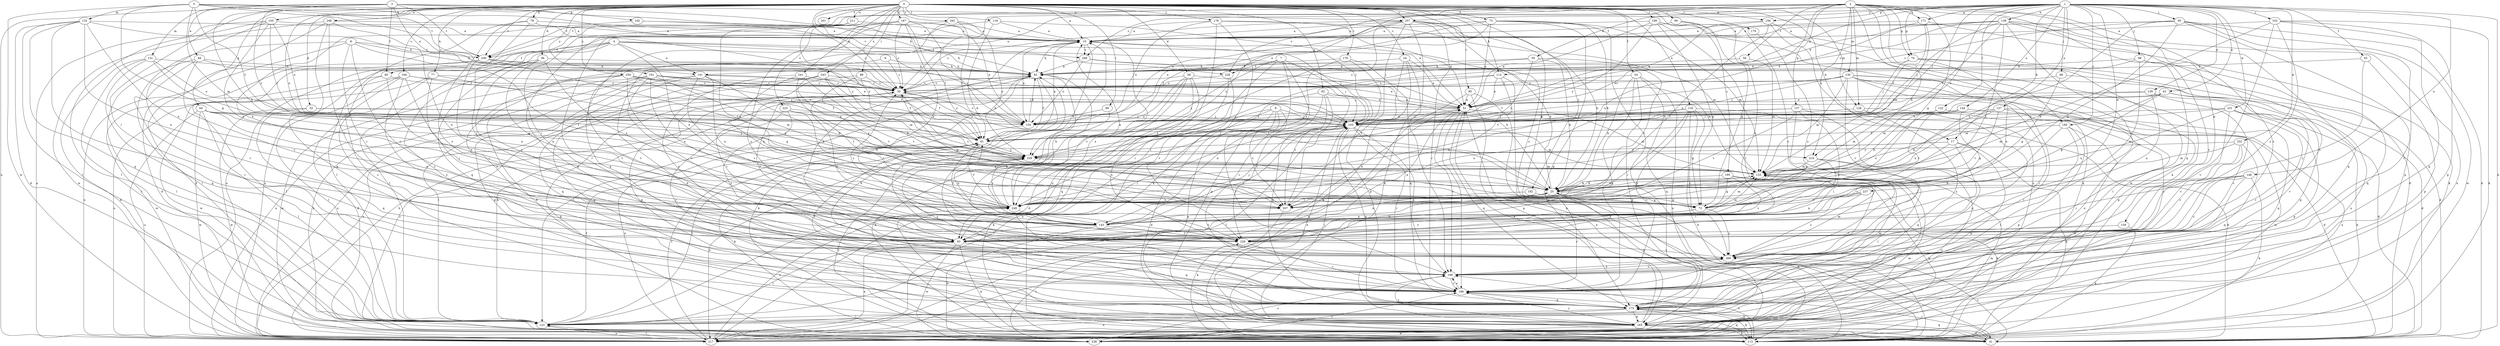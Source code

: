 strict digraph  {
0;
1;
2;
3;
4;
5;
6;
7;
8;
9;
10;
17;
20;
24;
30;
32;
36;
38;
41;
43;
48;
51;
54;
55;
56;
59;
60;
61;
62;
64;
70;
72;
73;
77;
78;
82;
85;
86;
88;
90;
93;
95;
96;
98;
102;
103;
105;
112;
113;
118;
122;
123;
128;
130;
131;
132;
133;
135;
137;
138;
139;
141;
143;
144;
149;
154;
156;
157;
159;
162;
165;
167;
171;
175;
176;
178;
179;
180;
182;
185;
186;
191;
194;
195;
196;
201;
206;
207;
211;
216;
217;
225;
226;
228;
231;
232;
237;
238;
241;
243;
248;
249;
250;
257;
259;
262;
268;
269;
0 -> 10  [label=a];
0 -> 17  [label=b];
0 -> 24  [label=c];
0 -> 30  [label=c];
0 -> 32  [label=d];
0 -> 36  [label=d];
0 -> 38  [label=d];
0 -> 54  [label=f];
0 -> 62  [label=g];
0 -> 64  [label=g];
0 -> 73  [label=h];
0 -> 77  [label=h];
0 -> 78  [label=h];
0 -> 82  [label=h];
0 -> 85  [label=i];
0 -> 86  [label=i];
0 -> 88  [label=i];
0 -> 90  [label=i];
0 -> 93  [label=i];
0 -> 105  [label=k];
0 -> 112  [label=k];
0 -> 118  [label=l];
0 -> 128  [label=m];
0 -> 135  [label=n];
0 -> 156  [label=p];
0 -> 167  [label=q];
0 -> 176  [label=r];
0 -> 178  [label=r];
0 -> 179  [label=r];
0 -> 180  [label=r];
0 -> 182  [label=r];
0 -> 191  [label=s];
0 -> 194  [label=s];
0 -> 195  [label=s];
0 -> 201  [label=t];
0 -> 206  [label=t];
0 -> 211  [label=u];
0 -> 216  [label=u];
0 -> 225  [label=v];
0 -> 241  [label=x];
0 -> 243  [label=x];
0 -> 248  [label=x];
0 -> 250  [label=y];
0 -> 257  [label=y];
0 -> 262  [label=z];
1 -> 17  [label=b];
1 -> 41  [label=d];
1 -> 43  [label=e];
1 -> 55  [label=f];
1 -> 70  [label=g];
1 -> 95  [label=j];
1 -> 96  [label=j];
1 -> 98  [label=j];
1 -> 102  [label=j];
1 -> 103  [label=j];
1 -> 112  [label=k];
1 -> 122  [label=l];
1 -> 137  [label=n];
1 -> 138  [label=n];
1 -> 139  [label=n];
1 -> 141  [label=n];
1 -> 144  [label=o];
1 -> 149  [label=o];
1 -> 156  [label=p];
1 -> 171  [label=q];
1 -> 185  [label=r];
1 -> 206  [label=t];
1 -> 216  [label=u];
1 -> 231  [label=w];
1 -> 232  [label=w];
1 -> 237  [label=w];
1 -> 257  [label=y];
2 -> 20  [label=b];
2 -> 30  [label=c];
2 -> 56  [label=f];
2 -> 59  [label=f];
2 -> 70  [label=g];
2 -> 72  [label=g];
2 -> 113  [label=k];
2 -> 128  [label=m];
2 -> 130  [label=m];
2 -> 154  [label=o];
2 -> 157  [label=p];
2 -> 159  [label=p];
2 -> 171  [label=q];
2 -> 175  [label=q];
2 -> 185  [label=r];
2 -> 196  [label=s];
2 -> 206  [label=t];
2 -> 216  [label=u];
2 -> 226  [label=v];
2 -> 249  [label=x];
2 -> 268  [label=z];
3 -> 20  [label=b];
3 -> 48  [label=e];
3 -> 51  [label=e];
3 -> 60  [label=f];
3 -> 131  [label=m];
3 -> 141  [label=n];
3 -> 162  [label=p];
3 -> 206  [label=t];
3 -> 217  [label=u];
3 -> 257  [label=y];
3 -> 259  [label=y];
4 -> 60  [label=f];
4 -> 82  [label=h];
4 -> 123  [label=l];
4 -> 141  [label=n];
4 -> 154  [label=o];
4 -> 175  [label=q];
4 -> 206  [label=t];
4 -> 249  [label=x];
4 -> 268  [label=z];
5 -> 30  [label=c];
5 -> 51  [label=e];
5 -> 61  [label=f];
5 -> 72  [label=g];
5 -> 132  [label=m];
5 -> 133  [label=m];
5 -> 206  [label=t];
5 -> 226  [label=v];
5 -> 238  [label=w];
6 -> 30  [label=c];
6 -> 41  [label=d];
6 -> 82  [label=h];
7 -> 93  [label=i];
7 -> 103  [label=j];
7 -> 165  [label=p];
7 -> 186  [label=r];
7 -> 226  [label=v];
7 -> 259  [label=y];
8 -> 41  [label=d];
8 -> 82  [label=h];
8 -> 93  [label=i];
8 -> 123  [label=l];
8 -> 206  [label=t];
8 -> 207  [label=t];
8 -> 228  [label=v];
9 -> 41  [label=d];
9 -> 103  [label=j];
9 -> 113  [label=k];
9 -> 123  [label=l];
9 -> 165  [label=p];
9 -> 196  [label=s];
9 -> 207  [label=t];
10 -> 82  [label=h];
10 -> 103  [label=j];
10 -> 154  [label=o];
10 -> 186  [label=r];
10 -> 228  [label=v];
10 -> 268  [label=z];
17 -> 93  [label=i];
17 -> 113  [label=k];
17 -> 165  [label=p];
17 -> 175  [label=q];
17 -> 249  [label=x];
17 -> 259  [label=y];
20 -> 10  [label=a];
20 -> 30  [label=c];
20 -> 72  [label=g];
20 -> 93  [label=i];
20 -> 133  [label=m];
20 -> 175  [label=q];
20 -> 186  [label=r];
20 -> 207  [label=t];
20 -> 249  [label=x];
24 -> 51  [label=e];
24 -> 82  [label=h];
24 -> 113  [label=k];
24 -> 196  [label=s];
24 -> 207  [label=t];
30 -> 51  [label=e];
30 -> 72  [label=g];
30 -> 93  [label=i];
30 -> 113  [label=k];
30 -> 154  [label=o];
30 -> 217  [label=u];
32 -> 103  [label=j];
32 -> 154  [label=o];
32 -> 175  [label=q];
32 -> 238  [label=w];
36 -> 82  [label=h];
36 -> 143  [label=n];
36 -> 196  [label=s];
36 -> 228  [label=v];
36 -> 249  [label=x];
38 -> 30  [label=c];
38 -> 41  [label=d];
38 -> 103  [label=j];
38 -> 175  [label=q];
38 -> 196  [label=s];
38 -> 249  [label=x];
38 -> 259  [label=y];
41 -> 103  [label=j];
41 -> 175  [label=q];
41 -> 186  [label=r];
41 -> 269  [label=z];
43 -> 41  [label=d];
43 -> 51  [label=e];
43 -> 72  [label=g];
43 -> 133  [label=m];
43 -> 154  [label=o];
43 -> 175  [label=q];
48 -> 82  [label=h];
48 -> 103  [label=j];
48 -> 123  [label=l];
48 -> 186  [label=r];
48 -> 228  [label=v];
51 -> 103  [label=j];
51 -> 133  [label=m];
51 -> 154  [label=o];
51 -> 175  [label=q];
51 -> 186  [label=r];
51 -> 196  [label=s];
54 -> 20  [label=b];
54 -> 30  [label=c];
54 -> 165  [label=p];
54 -> 175  [label=q];
54 -> 186  [label=r];
54 -> 217  [label=u];
55 -> 82  [label=h];
55 -> 165  [label=p];
55 -> 269  [label=z];
56 -> 82  [label=h];
56 -> 133  [label=m];
59 -> 20  [label=b];
59 -> 30  [label=c];
59 -> 82  [label=h];
59 -> 207  [label=t];
59 -> 259  [label=y];
60 -> 30  [label=c];
60 -> 143  [label=n];
60 -> 196  [label=s];
60 -> 238  [label=w];
61 -> 10  [label=a];
61 -> 103  [label=j];
61 -> 113  [label=k];
61 -> 123  [label=l];
61 -> 143  [label=n];
61 -> 259  [label=y];
62 -> 51  [label=e];
62 -> 143  [label=n];
62 -> 175  [label=q];
62 -> 207  [label=t];
62 -> 217  [label=u];
62 -> 228  [label=v];
64 -> 103  [label=j];
64 -> 123  [label=l];
64 -> 143  [label=n];
64 -> 207  [label=t];
64 -> 217  [label=u];
64 -> 238  [label=w];
64 -> 259  [label=y];
70 -> 41  [label=d];
70 -> 82  [label=h];
70 -> 103  [label=j];
70 -> 123  [label=l];
70 -> 143  [label=n];
72 -> 133  [label=m];
72 -> 143  [label=n];
72 -> 228  [label=v];
72 -> 269  [label=z];
73 -> 10  [label=a];
73 -> 20  [label=b];
73 -> 51  [label=e];
73 -> 61  [label=f];
73 -> 113  [label=k];
73 -> 133  [label=m];
73 -> 154  [label=o];
73 -> 175  [label=q];
77 -> 30  [label=c];
77 -> 72  [label=g];
77 -> 93  [label=i];
77 -> 165  [label=p];
77 -> 217  [label=u];
78 -> 10  [label=a];
78 -> 93  [label=i];
78 -> 123  [label=l];
78 -> 259  [label=y];
78 -> 269  [label=z];
82 -> 30  [label=c];
82 -> 61  [label=f];
82 -> 113  [label=k];
82 -> 123  [label=l];
85 -> 41  [label=d];
85 -> 51  [label=e];
85 -> 165  [label=p];
85 -> 217  [label=u];
86 -> 113  [label=k];
86 -> 154  [label=o];
88 -> 30  [label=c];
88 -> 61  [label=f];
88 -> 165  [label=p];
88 -> 207  [label=t];
90 -> 10  [label=a];
90 -> 72  [label=g];
90 -> 228  [label=v];
90 -> 269  [label=z];
93 -> 10  [label=a];
93 -> 30  [label=c];
93 -> 103  [label=j];
93 -> 113  [label=k];
93 -> 123  [label=l];
93 -> 175  [label=q];
93 -> 217  [label=u];
93 -> 238  [label=w];
95 -> 10  [label=a];
95 -> 30  [label=c];
95 -> 41  [label=d];
95 -> 72  [label=g];
95 -> 165  [label=p];
95 -> 186  [label=r];
95 -> 238  [label=w];
95 -> 249  [label=x];
96 -> 30  [label=c];
96 -> 72  [label=g];
96 -> 217  [label=u];
98 -> 51  [label=e];
98 -> 82  [label=h];
98 -> 143  [label=n];
98 -> 175  [label=q];
98 -> 228  [label=v];
102 -> 10  [label=a];
102 -> 113  [label=k];
102 -> 165  [label=p];
102 -> 175  [label=q];
102 -> 228  [label=v];
102 -> 249  [label=x];
102 -> 269  [label=z];
103 -> 61  [label=f];
103 -> 93  [label=i];
103 -> 123  [label=l];
103 -> 133  [label=m];
103 -> 175  [label=q];
103 -> 186  [label=r];
103 -> 196  [label=s];
105 -> 10  [label=a];
105 -> 61  [label=f];
105 -> 123  [label=l];
105 -> 154  [label=o];
105 -> 186  [label=r];
105 -> 217  [label=u];
105 -> 249  [label=x];
112 -> 30  [label=c];
112 -> 51  [label=e];
112 -> 113  [label=k];
112 -> 143  [label=n];
112 -> 259  [label=y];
113 -> 20  [label=b];
113 -> 30  [label=c];
113 -> 175  [label=q];
113 -> 196  [label=s];
113 -> 259  [label=y];
118 -> 10  [label=a];
118 -> 20  [label=b];
118 -> 103  [label=j];
118 -> 217  [label=u];
122 -> 133  [label=m];
122 -> 154  [label=o];
122 -> 238  [label=w];
123 -> 61  [label=f];
123 -> 82  [label=h];
123 -> 217  [label=u];
128 -> 103  [label=j];
128 -> 186  [label=r];
128 -> 196  [label=s];
130 -> 30  [label=c];
130 -> 41  [label=d];
130 -> 61  [label=f];
130 -> 103  [label=j];
130 -> 123  [label=l];
130 -> 133  [label=m];
130 -> 165  [label=p];
130 -> 186  [label=r];
130 -> 217  [label=u];
130 -> 228  [label=v];
131 -> 72  [label=g];
131 -> 82  [label=h];
131 -> 113  [label=k];
131 -> 123  [label=l];
131 -> 154  [label=o];
131 -> 175  [label=q];
132 -> 10  [label=a];
132 -> 41  [label=d];
132 -> 82  [label=h];
132 -> 93  [label=i];
132 -> 123  [label=l];
132 -> 143  [label=n];
132 -> 175  [label=q];
132 -> 249  [label=x];
133 -> 20  [label=b];
133 -> 217  [label=u];
135 -> 41  [label=d];
135 -> 61  [label=f];
135 -> 72  [label=g];
135 -> 93  [label=i];
135 -> 103  [label=j];
135 -> 113  [label=k];
135 -> 186  [label=r];
135 -> 269  [label=z];
137 -> 20  [label=b];
137 -> 154  [label=o];
137 -> 175  [label=q];
137 -> 196  [label=s];
137 -> 207  [label=t];
137 -> 249  [label=x];
138 -> 10  [label=a];
138 -> 30  [label=c];
138 -> 61  [label=f];
138 -> 82  [label=h];
138 -> 93  [label=i];
138 -> 103  [label=j];
138 -> 175  [label=q];
138 -> 196  [label=s];
138 -> 207  [label=t];
138 -> 217  [label=u];
139 -> 51  [label=e];
139 -> 133  [label=m];
139 -> 143  [label=n];
139 -> 186  [label=r];
139 -> 196  [label=s];
141 -> 20  [label=b];
141 -> 30  [label=c];
141 -> 51  [label=e];
141 -> 165  [label=p];
141 -> 175  [label=q];
141 -> 228  [label=v];
141 -> 249  [label=x];
143 -> 30  [label=c];
143 -> 51  [label=e];
143 -> 61  [label=f];
143 -> 82  [label=h];
143 -> 93  [label=i];
143 -> 103  [label=j];
143 -> 133  [label=m];
143 -> 228  [label=v];
143 -> 238  [label=w];
144 -> 20  [label=b];
144 -> 72  [label=g];
144 -> 103  [label=j];
144 -> 154  [label=o];
144 -> 207  [label=t];
144 -> 217  [label=u];
144 -> 249  [label=x];
149 -> 20  [label=b];
149 -> 93  [label=i];
149 -> 113  [label=k];
149 -> 186  [label=r];
149 -> 249  [label=x];
149 -> 269  [label=z];
154 -> 30  [label=c];
154 -> 82  [label=h];
154 -> 217  [label=u];
156 -> 10  [label=a];
156 -> 51  [label=e];
156 -> 207  [label=t];
156 -> 217  [label=u];
156 -> 238  [label=w];
157 -> 41  [label=d];
157 -> 93  [label=i];
157 -> 103  [label=j];
157 -> 143  [label=n];
157 -> 175  [label=q];
157 -> 207  [label=t];
157 -> 249  [label=x];
159 -> 113  [label=k];
159 -> 228  [label=v];
162 -> 10  [label=a];
162 -> 30  [label=c];
162 -> 249  [label=x];
165 -> 41  [label=d];
165 -> 51  [label=e];
165 -> 103  [label=j];
165 -> 113  [label=k];
165 -> 186  [label=r];
165 -> 196  [label=s];
165 -> 238  [label=w];
167 -> 10  [label=a];
167 -> 20  [label=b];
167 -> 30  [label=c];
167 -> 61  [label=f];
167 -> 154  [label=o];
167 -> 175  [label=q];
167 -> 186  [label=r];
167 -> 249  [label=x];
167 -> 269  [label=z];
171 -> 10  [label=a];
171 -> 51  [label=e];
171 -> 61  [label=f];
171 -> 113  [label=k];
171 -> 133  [label=m];
175 -> 113  [label=k];
175 -> 123  [label=l];
175 -> 165  [label=p];
175 -> 217  [label=u];
176 -> 82  [label=h];
176 -> 165  [label=p];
176 -> 175  [label=q];
176 -> 249  [label=x];
178 -> 10  [label=a];
178 -> 51  [label=e];
178 -> 113  [label=k];
178 -> 133  [label=m];
178 -> 154  [label=o];
178 -> 217  [label=u];
179 -> 269  [label=z];
180 -> 10  [label=a];
180 -> 41  [label=d];
180 -> 51  [label=e];
180 -> 72  [label=g];
180 -> 113  [label=k];
180 -> 186  [label=r];
180 -> 259  [label=y];
182 -> 72  [label=g];
182 -> 143  [label=n];
185 -> 61  [label=f];
185 -> 93  [label=i];
185 -> 123  [label=l];
185 -> 165  [label=p];
185 -> 238  [label=w];
186 -> 10  [label=a];
186 -> 61  [label=f];
186 -> 82  [label=h];
186 -> 113  [label=k];
186 -> 133  [label=m];
186 -> 175  [label=q];
186 -> 196  [label=s];
191 -> 30  [label=c];
191 -> 51  [label=e];
191 -> 103  [label=j];
191 -> 113  [label=k];
191 -> 123  [label=l];
191 -> 133  [label=m];
191 -> 143  [label=n];
191 -> 217  [label=u];
191 -> 228  [label=v];
194 -> 30  [label=c];
194 -> 41  [label=d];
194 -> 93  [label=i];
194 -> 103  [label=j];
194 -> 123  [label=l];
194 -> 196  [label=s];
194 -> 238  [label=w];
195 -> 20  [label=b];
195 -> 72  [label=g];
195 -> 113  [label=k];
195 -> 228  [label=v];
195 -> 238  [label=w];
196 -> 186  [label=r];
196 -> 259  [label=y];
196 -> 269  [label=z];
206 -> 61  [label=f];
206 -> 72  [label=g];
206 -> 82  [label=h];
206 -> 123  [label=l];
206 -> 143  [label=n];
206 -> 217  [label=u];
207 -> 103  [label=j];
207 -> 113  [label=k];
211 -> 10  [label=a];
211 -> 93  [label=i];
211 -> 207  [label=t];
211 -> 217  [label=u];
211 -> 259  [label=y];
216 -> 93  [label=i];
216 -> 123  [label=l];
216 -> 133  [label=m];
216 -> 217  [label=u];
217 -> 51  [label=e];
217 -> 61  [label=f];
217 -> 82  [label=h];
217 -> 123  [label=l];
217 -> 133  [label=m];
217 -> 249  [label=x];
225 -> 154  [label=o];
225 -> 186  [label=r];
225 -> 207  [label=t];
225 -> 259  [label=y];
225 -> 269  [label=z];
226 -> 30  [label=c];
226 -> 93  [label=i];
226 -> 228  [label=v];
228 -> 20  [label=b];
228 -> 30  [label=c];
228 -> 186  [label=r];
228 -> 269  [label=z];
231 -> 113  [label=k];
231 -> 133  [label=m];
231 -> 154  [label=o];
231 -> 165  [label=p];
231 -> 186  [label=r];
231 -> 228  [label=v];
231 -> 249  [label=x];
232 -> 133  [label=m];
232 -> 175  [label=q];
232 -> 228  [label=v];
232 -> 259  [label=y];
232 -> 269  [label=z];
237 -> 93  [label=i];
237 -> 143  [label=n];
237 -> 207  [label=t];
237 -> 269  [label=z];
238 -> 51  [label=e];
238 -> 133  [label=m];
238 -> 186  [label=r];
238 -> 196  [label=s];
238 -> 228  [label=v];
241 -> 20  [label=b];
241 -> 30  [label=c];
241 -> 207  [label=t];
241 -> 249  [label=x];
241 -> 269  [label=z];
243 -> 30  [label=c];
243 -> 61  [label=f];
243 -> 133  [label=m];
243 -> 165  [label=p];
243 -> 207  [label=t];
243 -> 217  [label=u];
248 -> 10  [label=a];
248 -> 41  [label=d];
248 -> 93  [label=i];
248 -> 143  [label=n];
248 -> 175  [label=q];
248 -> 238  [label=w];
249 -> 10  [label=a];
249 -> 61  [label=f];
249 -> 82  [label=h];
249 -> 228  [label=v];
249 -> 259  [label=y];
250 -> 30  [label=c];
250 -> 61  [label=f];
250 -> 154  [label=o];
250 -> 228  [label=v];
250 -> 238  [label=w];
250 -> 249  [label=x];
250 -> 259  [label=y];
250 -> 269  [label=z];
257 -> 10  [label=a];
257 -> 20  [label=b];
257 -> 30  [label=c];
257 -> 72  [label=g];
257 -> 103  [label=j];
257 -> 113  [label=k];
257 -> 186  [label=r];
257 -> 249  [label=x];
257 -> 259  [label=y];
257 -> 269  [label=z];
259 -> 133  [label=m];
259 -> 217  [label=u];
262 -> 10  [label=a];
262 -> 41  [label=d];
262 -> 61  [label=f];
262 -> 175  [label=q];
262 -> 259  [label=y];
268 -> 20  [label=b];
268 -> 82  [label=h];
268 -> 133  [label=m];
268 -> 154  [label=o];
269 -> 82  [label=h];
269 -> 133  [label=m];
269 -> 196  [label=s];
}
